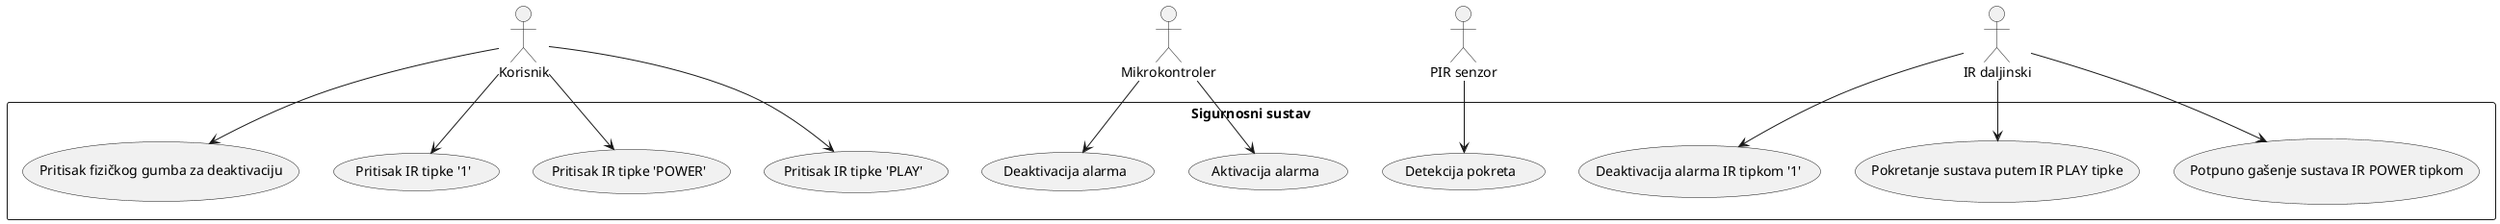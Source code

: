 @startuml
actor "Korisnik" as User
actor "Mikrokontroler" as MCU
actor "PIR senzor" as PIR
actor "IR daljinski" as IR

rectangle "Sigurnosni sustav" {
  User --> (Pritisak IR tipke 'PLAY')
  IR --> (Pokretanje sustava putem IR PLAY tipke)
  
  User --> (Pritisak IR tipke '1')
  IR --> (Deaktivacija alarma IR tipkom '1')

  User --> (Pritisak IR tipke 'POWER')
  IR --> (Potpuno gašenje sustava IR POWER tipkom)

  User --> (Pritisak fizičkog gumba za deaktivaciju)
  PIR --> (Detekcija pokreta)
  
  MCU --> (Aktivacija alarma)
  MCU --> (Deaktivacija alarma)
}
@enduml
